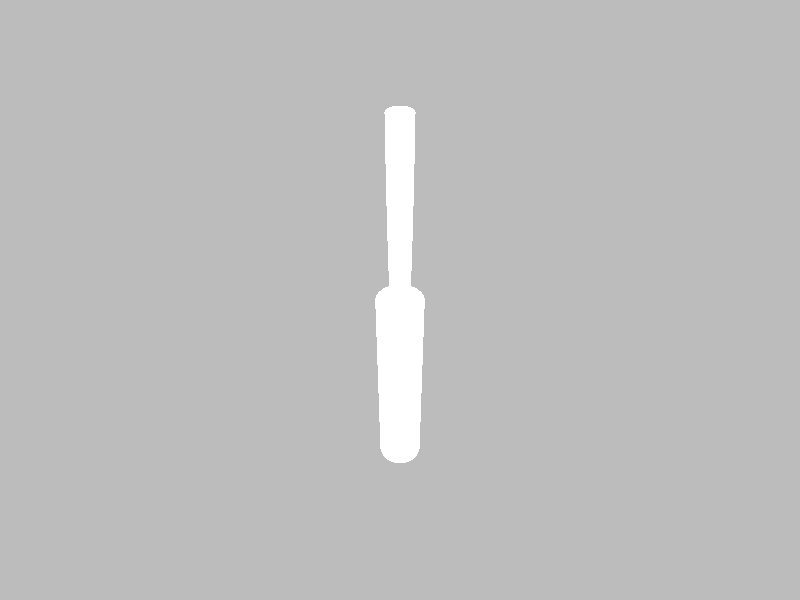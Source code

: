 #include "colors.inc"

camera {
  location <6,5,10>*4
  look_at <0,-20,0>
}
light_source {
  <1,2,1>*100000000
  color White*0.3
}

#declare Turb=0;

#declare DensMap = density {
  radial  
  rotate y*90 
  translate z*-5
  translate <0,0,-15*clock>
  #if(Turb)
  warp {
    turbulence 0.8
    octaves 3 
    lambda 2.5
  }
  #end
  translate <0,0,15*clock>
  scale <1,1,1>
  colour_map {
    [0.49 rgb 0]
    [0.495 rgb 1]
    [0.5 rgb 4]
    [0.505 rgb 1]
    [0.51 rgb 0]
  }
}

#declare ColMap = density {
  radial 
  rotate y*90 
//  translate z*-5
  translate <0,0,-15*clock>
  #if(Turb)
  warp {
    turbulence 1.2 
    octaves 3 
    lambda 2.5
  }
  #end	  
  translate <0,0,15*clock>
  scale <1,1,1>
  color_map {
    [0.495 Yellow]
    [0.5 White]
    [0.505 Yellow]
  }
}
#declare DensEnding = density {
  spherical 
  scale 10
  color_map {
    [0 rgb 0*<1,0,0>]
    [0.5 rgb <1,.5,0>*.5]
    [.75 rgb <1,1,0>]
    [.875 rgb 1]
    [1 rgb <-1,0,1>]
  }
}

#declare DensMap2 = density {
  radial 
  rotate y*90 
  translate z*-3
  translate <0,0,-25*clock>
  #if(Turb)
  warp {
    turbulence 1.3 
    octaves 3 
  }
  #end	  
  translate <0,0,25*clock>
  scale <1,1,1>
  color_map {
    [0.45 rgb 0]
    [0.48 rgb 0.4]
    [0.5 rgb 1]
    [0.52 rgb 0.4]
    [0.55 rgb 0]
  }
}
#declare ColMap2 = density {
  radial 
  rotate y*90 
  translate z*-3
  translate <0,0,-25*clock>
  #if(Turb)
  warp {
    turbulence 1.3 
    octaves 3 
  }
  #end	  
  translate <0,0,25*clock>
  scale <1,1,1>
  color_map {
    [0.47 Blue]
    [0.5 Cyan]
    [0.53 Blue]
  }
}

#declare DensEnding2 = density {
  spherical scale <5,5,10>
  translate <0,0,-15*clock>
  #if(Turb)
  warp {
    turbulence 0.5
  }
  #end	  
  translate <0,0,15*clock>
  color_map {
    [0 rgb 0]
    [0.1 rgb 1]
    [.875 rgb 1]
    [1 rgb <-1,-1,1>]
  }
}

#declare Flame=union {
  //Flame
  intersection {
    sphere {
      0,1
      scale <1,1,10>
    }
    cylinder {
      0,z*10,1
    }
    pigment {color rgbf <1,1,1,0.8> /*Clear*/}
    hollow
    interior {
      media {
        emission 1
        intervals 5
        samples 2, 30
        confidence 0.99
        variance 1/10
        density {ColMap}
        density {DensMap}
        density {DensMap rotate z*90}
        density {DensEnding}
        scale .8
      }
      media {
        emission .75
        intervals 5
        samples 2, 30 
        confidence 0.99
        variance 1/10
        density {ColMap2}
        density {DensMap2}
        density {DensMap2 rotate z*90}
        density {DensEnding2}
        scale .8
      }
    }
    scale <1,1,3>/.8
  }

  //Smoke
  cylinder {
    0,z*10,3

    pigment {color rgbf <1,1,1,0.8> /*Clear*/}
    hollow
    interior {
      media {
        absorption rgb .675
        //scattering { 2, rgb .5 extinction 1 }
        density {
	  bozo
          translate <0,0,-5*clock>
  #if(Turb)
          warp {
	    turbulence 0.2 
	    octaves 1 
	    lambda .5
	  }
  #end	  
          translate <0,0,5*clock>
          scale <1,1,1/3>*.75
          color_map {
            [0 rgb 0]
            [1 rgb 1]
          }
        }
        density {
          spherical 
	  scale <5,5,10>
          translate <0,0,-5*clock>
  #if(Turb)
          warp {
	    turbulence 0.5
	  }
  #end	  
          translate <0,0,5*clock>
          color_map {
            [0 rgb 0]
            [1 rgb 1]
          }
        }
        scale .8
      }
    }
    scale <.675,.675,2>/.8
    translate <0,0,20>
  }
  rotate x*90
}

object{Flame}

#declare numLights=10;
union {
  #declare i=0;
  #while (i<10)
    #declare i = i + 10/numLights;
    light_source {
      z*i
      color Red*1.9/numLights
      media_interaction off
      fade_distance 5 
      fade_power 0.8
    }
    light_source {
      z*i
      color Green*1.5/numLights
      media_interaction off
      fade_distance 5.5 
      fade_power 4
    }
  #end
  rotate -x*30
  rotate x*90
}

background {
  rgb 0.5
}